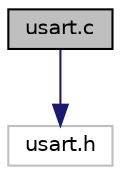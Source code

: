 digraph "usart.c"
{
 // LATEX_PDF_SIZE
  edge [fontname="Helvetica",fontsize="10",labelfontname="Helvetica",labelfontsize="10"];
  node [fontname="Helvetica",fontsize="10",shape=record];
  Node1 [label="usart.c",height=0.2,width=0.4,color="black", fillcolor="grey75", style="filled", fontcolor="black",tooltip="This file provides code for the configuration of the USART instances."];
  Node1 -> Node2 [color="midnightblue",fontsize="10",style="solid",fontname="Helvetica"];
  Node2 [label="usart.h",height=0.2,width=0.4,color="grey75", fillcolor="white", style="filled",tooltip=" "];
}
